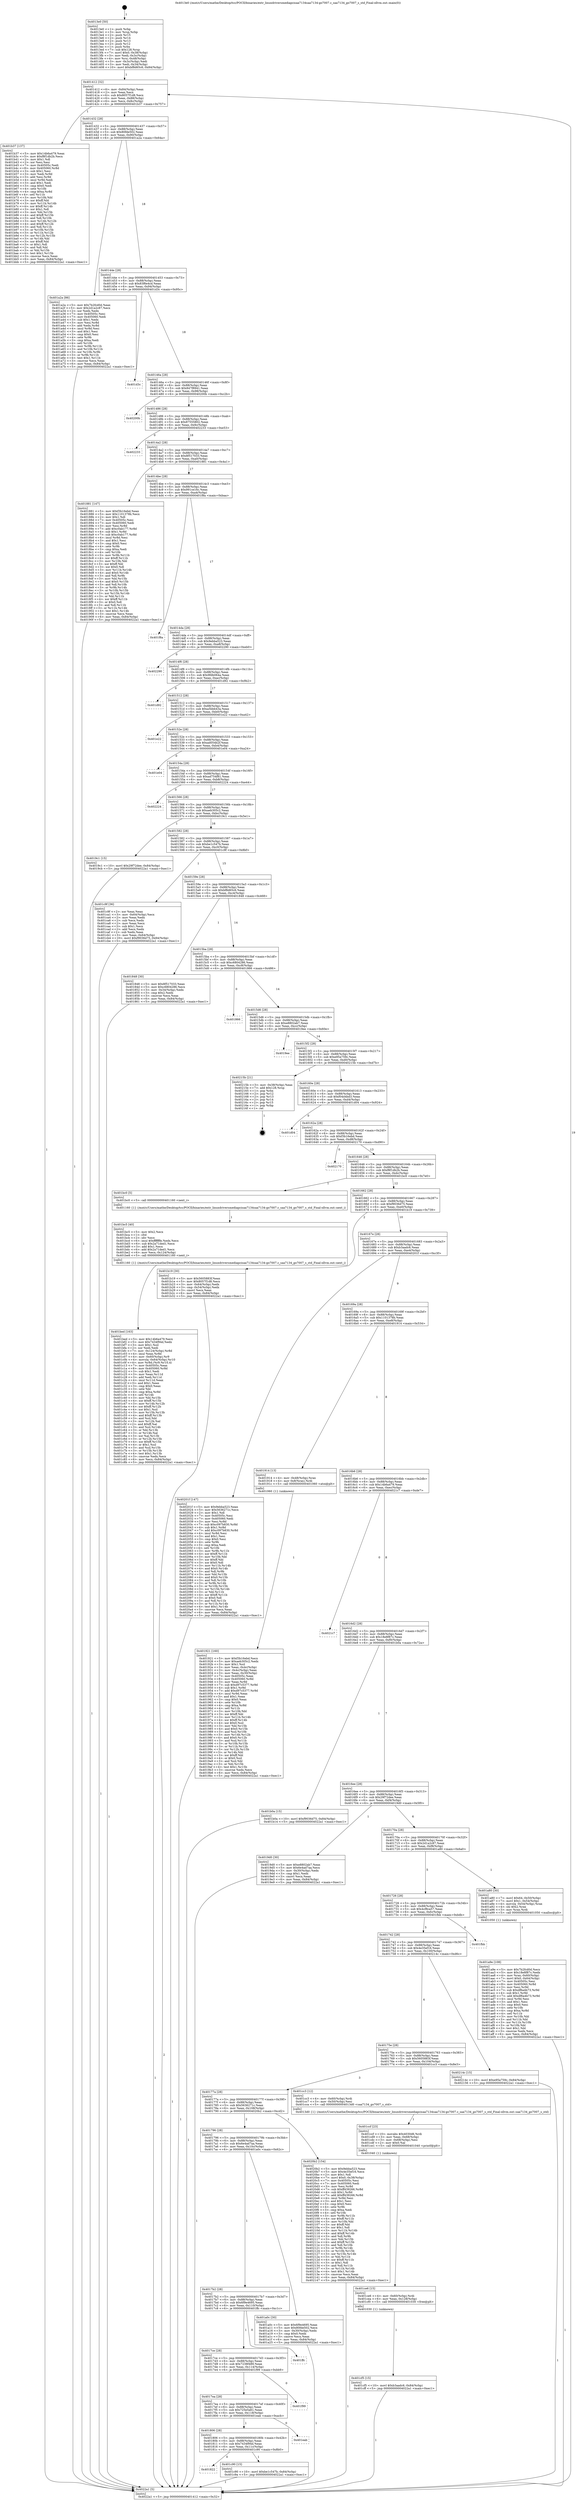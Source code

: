 digraph "0x4013e0" {
  label = "0x4013e0 (/mnt/c/Users/mathe/Desktop/tcc/POCII/binaries/extr_linuxdriversmediapcisaa7134saa7134-go7007.c_saa7134_go7007_s_std_Final-ollvm.out::main(0))"
  labelloc = "t"
  node[shape=record]

  Entry [label="",width=0.3,height=0.3,shape=circle,fillcolor=black,style=filled]
  "0x401412" [label="{
     0x401412 [32]\l
     | [instrs]\l
     &nbsp;&nbsp;0x401412 \<+6\>: mov -0x84(%rbp),%eax\l
     &nbsp;&nbsp;0x401418 \<+2\>: mov %eax,%ecx\l
     &nbsp;&nbsp;0x40141a \<+6\>: sub $0x8057f1d8,%ecx\l
     &nbsp;&nbsp;0x401420 \<+6\>: mov %eax,-0x88(%rbp)\l
     &nbsp;&nbsp;0x401426 \<+6\>: mov %ecx,-0x8c(%rbp)\l
     &nbsp;&nbsp;0x40142c \<+6\>: je 0000000000401b37 \<main+0x757\>\l
  }"]
  "0x401b37" [label="{
     0x401b37 [137]\l
     | [instrs]\l
     &nbsp;&nbsp;0x401b37 \<+5\>: mov $0x14b6a479,%eax\l
     &nbsp;&nbsp;0x401b3c \<+5\>: mov $0xf8f1db2b,%ecx\l
     &nbsp;&nbsp;0x401b41 \<+2\>: mov $0x1,%dl\l
     &nbsp;&nbsp;0x401b43 \<+2\>: xor %esi,%esi\l
     &nbsp;&nbsp;0x401b45 \<+7\>: mov 0x40505c,%edi\l
     &nbsp;&nbsp;0x401b4c \<+8\>: mov 0x405060,%r8d\l
     &nbsp;&nbsp;0x401b54 \<+3\>: sub $0x1,%esi\l
     &nbsp;&nbsp;0x401b57 \<+3\>: mov %edi,%r9d\l
     &nbsp;&nbsp;0x401b5a \<+3\>: add %esi,%r9d\l
     &nbsp;&nbsp;0x401b5d \<+4\>: imul %r9d,%edi\l
     &nbsp;&nbsp;0x401b61 \<+3\>: and $0x1,%edi\l
     &nbsp;&nbsp;0x401b64 \<+3\>: cmp $0x0,%edi\l
     &nbsp;&nbsp;0x401b67 \<+4\>: sete %r10b\l
     &nbsp;&nbsp;0x401b6b \<+4\>: cmp $0xa,%r8d\l
     &nbsp;&nbsp;0x401b6f \<+4\>: setl %r11b\l
     &nbsp;&nbsp;0x401b73 \<+3\>: mov %r10b,%bl\l
     &nbsp;&nbsp;0x401b76 \<+3\>: xor $0xff,%bl\l
     &nbsp;&nbsp;0x401b79 \<+3\>: mov %r11b,%r14b\l
     &nbsp;&nbsp;0x401b7c \<+4\>: xor $0xff,%r14b\l
     &nbsp;&nbsp;0x401b80 \<+3\>: xor $0x1,%dl\l
     &nbsp;&nbsp;0x401b83 \<+3\>: mov %bl,%r15b\l
     &nbsp;&nbsp;0x401b86 \<+4\>: and $0xff,%r15b\l
     &nbsp;&nbsp;0x401b8a \<+3\>: and %dl,%r10b\l
     &nbsp;&nbsp;0x401b8d \<+3\>: mov %r14b,%r12b\l
     &nbsp;&nbsp;0x401b90 \<+4\>: and $0xff,%r12b\l
     &nbsp;&nbsp;0x401b94 \<+3\>: and %dl,%r11b\l
     &nbsp;&nbsp;0x401b97 \<+3\>: or %r10b,%r15b\l
     &nbsp;&nbsp;0x401b9a \<+3\>: or %r11b,%r12b\l
     &nbsp;&nbsp;0x401b9d \<+3\>: xor %r12b,%r15b\l
     &nbsp;&nbsp;0x401ba0 \<+3\>: or %r14b,%bl\l
     &nbsp;&nbsp;0x401ba3 \<+3\>: xor $0xff,%bl\l
     &nbsp;&nbsp;0x401ba6 \<+3\>: or $0x1,%dl\l
     &nbsp;&nbsp;0x401ba9 \<+2\>: and %dl,%bl\l
     &nbsp;&nbsp;0x401bab \<+3\>: or %bl,%r15b\l
     &nbsp;&nbsp;0x401bae \<+4\>: test $0x1,%r15b\l
     &nbsp;&nbsp;0x401bb2 \<+3\>: cmovne %ecx,%eax\l
     &nbsp;&nbsp;0x401bb5 \<+6\>: mov %eax,-0x84(%rbp)\l
     &nbsp;&nbsp;0x401bbb \<+5\>: jmp 00000000004022a1 \<main+0xec1\>\l
  }"]
  "0x401432" [label="{
     0x401432 [28]\l
     | [instrs]\l
     &nbsp;&nbsp;0x401432 \<+5\>: jmp 0000000000401437 \<main+0x57\>\l
     &nbsp;&nbsp;0x401437 \<+6\>: mov -0x88(%rbp),%eax\l
     &nbsp;&nbsp;0x40143d \<+5\>: sub $0x80fde502,%eax\l
     &nbsp;&nbsp;0x401442 \<+6\>: mov %eax,-0x90(%rbp)\l
     &nbsp;&nbsp;0x401448 \<+6\>: je 0000000000401a2a \<main+0x64a\>\l
  }"]
  Exit [label="",width=0.3,height=0.3,shape=circle,fillcolor=black,style=filled,peripheries=2]
  "0x401a2a" [label="{
     0x401a2a [86]\l
     | [instrs]\l
     &nbsp;&nbsp;0x401a2a \<+5\>: mov $0x7b2fcd0d,%eax\l
     &nbsp;&nbsp;0x401a2f \<+5\>: mov $0x2d1a2c87,%ecx\l
     &nbsp;&nbsp;0x401a34 \<+2\>: xor %edx,%edx\l
     &nbsp;&nbsp;0x401a36 \<+7\>: mov 0x40505c,%esi\l
     &nbsp;&nbsp;0x401a3d \<+7\>: mov 0x405060,%edi\l
     &nbsp;&nbsp;0x401a44 \<+3\>: sub $0x1,%edx\l
     &nbsp;&nbsp;0x401a47 \<+3\>: mov %esi,%r8d\l
     &nbsp;&nbsp;0x401a4a \<+3\>: add %edx,%r8d\l
     &nbsp;&nbsp;0x401a4d \<+4\>: imul %r8d,%esi\l
     &nbsp;&nbsp;0x401a51 \<+3\>: and $0x1,%esi\l
     &nbsp;&nbsp;0x401a54 \<+3\>: cmp $0x0,%esi\l
     &nbsp;&nbsp;0x401a57 \<+4\>: sete %r9b\l
     &nbsp;&nbsp;0x401a5b \<+3\>: cmp $0xa,%edi\l
     &nbsp;&nbsp;0x401a5e \<+4\>: setl %r10b\l
     &nbsp;&nbsp;0x401a62 \<+3\>: mov %r9b,%r11b\l
     &nbsp;&nbsp;0x401a65 \<+3\>: and %r10b,%r11b\l
     &nbsp;&nbsp;0x401a68 \<+3\>: xor %r10b,%r9b\l
     &nbsp;&nbsp;0x401a6b \<+3\>: or %r9b,%r11b\l
     &nbsp;&nbsp;0x401a6e \<+4\>: test $0x1,%r11b\l
     &nbsp;&nbsp;0x401a72 \<+3\>: cmovne %ecx,%eax\l
     &nbsp;&nbsp;0x401a75 \<+6\>: mov %eax,-0x84(%rbp)\l
     &nbsp;&nbsp;0x401a7b \<+5\>: jmp 00000000004022a1 \<main+0xec1\>\l
  }"]
  "0x40144e" [label="{
     0x40144e [28]\l
     | [instrs]\l
     &nbsp;&nbsp;0x40144e \<+5\>: jmp 0000000000401453 \<main+0x73\>\l
     &nbsp;&nbsp;0x401453 \<+6\>: mov -0x88(%rbp),%eax\l
     &nbsp;&nbsp;0x401459 \<+5\>: sub $0x83f6e4cd,%eax\l
     &nbsp;&nbsp;0x40145e \<+6\>: mov %eax,-0x94(%rbp)\l
     &nbsp;&nbsp;0x401464 \<+6\>: je 0000000000401d3c \<main+0x95c\>\l
  }"]
  "0x401cf5" [label="{
     0x401cf5 [15]\l
     | [instrs]\l
     &nbsp;&nbsp;0x401cf5 \<+10\>: movl $0xb3aadc6,-0x84(%rbp)\l
     &nbsp;&nbsp;0x401cff \<+5\>: jmp 00000000004022a1 \<main+0xec1\>\l
  }"]
  "0x401d3c" [label="{
     0x401d3c\l
  }", style=dashed]
  "0x40146a" [label="{
     0x40146a [28]\l
     | [instrs]\l
     &nbsp;&nbsp;0x40146a \<+5\>: jmp 000000000040146f \<main+0x8f\>\l
     &nbsp;&nbsp;0x40146f \<+6\>: mov -0x88(%rbp),%eax\l
     &nbsp;&nbsp;0x401475 \<+5\>: sub $0x847f8941,%eax\l
     &nbsp;&nbsp;0x40147a \<+6\>: mov %eax,-0x98(%rbp)\l
     &nbsp;&nbsp;0x401480 \<+6\>: je 000000000040200b \<main+0xc2b\>\l
  }"]
  "0x401ce6" [label="{
     0x401ce6 [15]\l
     | [instrs]\l
     &nbsp;&nbsp;0x401ce6 \<+4\>: mov -0x60(%rbp),%rdi\l
     &nbsp;&nbsp;0x401cea \<+6\>: mov %eax,-0x128(%rbp)\l
     &nbsp;&nbsp;0x401cf0 \<+5\>: call 0000000000401030 \<free@plt\>\l
     | [calls]\l
     &nbsp;&nbsp;0x401030 \{1\} (unknown)\l
  }"]
  "0x40200b" [label="{
     0x40200b\l
  }", style=dashed]
  "0x401486" [label="{
     0x401486 [28]\l
     | [instrs]\l
     &nbsp;&nbsp;0x401486 \<+5\>: jmp 000000000040148b \<main+0xab\>\l
     &nbsp;&nbsp;0x40148b \<+6\>: mov -0x88(%rbp),%eax\l
     &nbsp;&nbsp;0x401491 \<+5\>: sub $0x87555802,%eax\l
     &nbsp;&nbsp;0x401496 \<+6\>: mov %eax,-0x9c(%rbp)\l
     &nbsp;&nbsp;0x40149c \<+6\>: je 0000000000402233 \<main+0xe53\>\l
  }"]
  "0x401ccf" [label="{
     0x401ccf [23]\l
     | [instrs]\l
     &nbsp;&nbsp;0x401ccf \<+10\>: movabs $0x4030d6,%rdi\l
     &nbsp;&nbsp;0x401cd9 \<+3\>: mov %eax,-0x68(%rbp)\l
     &nbsp;&nbsp;0x401cdc \<+3\>: mov -0x68(%rbp),%esi\l
     &nbsp;&nbsp;0x401cdf \<+2\>: mov $0x0,%al\l
     &nbsp;&nbsp;0x401ce1 \<+5\>: call 0000000000401040 \<printf@plt\>\l
     | [calls]\l
     &nbsp;&nbsp;0x401040 \{1\} (unknown)\l
  }"]
  "0x402233" [label="{
     0x402233\l
  }", style=dashed]
  "0x4014a2" [label="{
     0x4014a2 [28]\l
     | [instrs]\l
     &nbsp;&nbsp;0x4014a2 \<+5\>: jmp 00000000004014a7 \<main+0xc7\>\l
     &nbsp;&nbsp;0x4014a7 \<+6\>: mov -0x88(%rbp),%eax\l
     &nbsp;&nbsp;0x4014ad \<+5\>: sub $0x8f517033,%eax\l
     &nbsp;&nbsp;0x4014b2 \<+6\>: mov %eax,-0xa0(%rbp)\l
     &nbsp;&nbsp;0x4014b8 \<+6\>: je 0000000000401881 \<main+0x4a1\>\l
  }"]
  "0x401822" [label="{
     0x401822\l
  }", style=dashed]
  "0x401881" [label="{
     0x401881 [147]\l
     | [instrs]\l
     &nbsp;&nbsp;0x401881 \<+5\>: mov $0xf3b16ebd,%eax\l
     &nbsp;&nbsp;0x401886 \<+5\>: mov $0x1101378b,%ecx\l
     &nbsp;&nbsp;0x40188b \<+2\>: mov $0x1,%dl\l
     &nbsp;&nbsp;0x40188d \<+7\>: mov 0x40505c,%esi\l
     &nbsp;&nbsp;0x401894 \<+7\>: mov 0x405060,%edi\l
     &nbsp;&nbsp;0x40189b \<+3\>: mov %esi,%r8d\l
     &nbsp;&nbsp;0x40189e \<+7\>: add $0xc0ab177,%r8d\l
     &nbsp;&nbsp;0x4018a5 \<+4\>: sub $0x1,%r8d\l
     &nbsp;&nbsp;0x4018a9 \<+7\>: sub $0xc0ab177,%r8d\l
     &nbsp;&nbsp;0x4018b0 \<+4\>: imul %r8d,%esi\l
     &nbsp;&nbsp;0x4018b4 \<+3\>: and $0x1,%esi\l
     &nbsp;&nbsp;0x4018b7 \<+3\>: cmp $0x0,%esi\l
     &nbsp;&nbsp;0x4018ba \<+4\>: sete %r9b\l
     &nbsp;&nbsp;0x4018be \<+3\>: cmp $0xa,%edi\l
     &nbsp;&nbsp;0x4018c1 \<+4\>: setl %r10b\l
     &nbsp;&nbsp;0x4018c5 \<+3\>: mov %r9b,%r11b\l
     &nbsp;&nbsp;0x4018c8 \<+4\>: xor $0xff,%r11b\l
     &nbsp;&nbsp;0x4018cc \<+3\>: mov %r10b,%bl\l
     &nbsp;&nbsp;0x4018cf \<+3\>: xor $0xff,%bl\l
     &nbsp;&nbsp;0x4018d2 \<+3\>: xor $0x0,%dl\l
     &nbsp;&nbsp;0x4018d5 \<+3\>: mov %r11b,%r14b\l
     &nbsp;&nbsp;0x4018d8 \<+4\>: and $0x0,%r14b\l
     &nbsp;&nbsp;0x4018dc \<+3\>: and %dl,%r9b\l
     &nbsp;&nbsp;0x4018df \<+3\>: mov %bl,%r15b\l
     &nbsp;&nbsp;0x4018e2 \<+4\>: and $0x0,%r15b\l
     &nbsp;&nbsp;0x4018e6 \<+3\>: and %dl,%r10b\l
     &nbsp;&nbsp;0x4018e9 \<+3\>: or %r9b,%r14b\l
     &nbsp;&nbsp;0x4018ec \<+3\>: or %r10b,%r15b\l
     &nbsp;&nbsp;0x4018ef \<+3\>: xor %r15b,%r14b\l
     &nbsp;&nbsp;0x4018f2 \<+3\>: or %bl,%r11b\l
     &nbsp;&nbsp;0x4018f5 \<+4\>: xor $0xff,%r11b\l
     &nbsp;&nbsp;0x4018f9 \<+3\>: or $0x0,%dl\l
     &nbsp;&nbsp;0x4018fc \<+3\>: and %dl,%r11b\l
     &nbsp;&nbsp;0x4018ff \<+3\>: or %r11b,%r14b\l
     &nbsp;&nbsp;0x401902 \<+4\>: test $0x1,%r14b\l
     &nbsp;&nbsp;0x401906 \<+3\>: cmovne %ecx,%eax\l
     &nbsp;&nbsp;0x401909 \<+6\>: mov %eax,-0x84(%rbp)\l
     &nbsp;&nbsp;0x40190f \<+5\>: jmp 00000000004022a1 \<main+0xec1\>\l
  }"]
  "0x4014be" [label="{
     0x4014be [28]\l
     | [instrs]\l
     &nbsp;&nbsp;0x4014be \<+5\>: jmp 00000000004014c3 \<main+0xe3\>\l
     &nbsp;&nbsp;0x4014c3 \<+6\>: mov -0x88(%rbp),%eax\l
     &nbsp;&nbsp;0x4014c9 \<+5\>: sub $0x991ce16c,%eax\l
     &nbsp;&nbsp;0x4014ce \<+6\>: mov %eax,-0xa4(%rbp)\l
     &nbsp;&nbsp;0x4014d4 \<+6\>: je 0000000000401f8a \<main+0xbaa\>\l
  }"]
  "0x401c90" [label="{
     0x401c90 [15]\l
     | [instrs]\l
     &nbsp;&nbsp;0x401c90 \<+10\>: movl $0xbe1c547b,-0x84(%rbp)\l
     &nbsp;&nbsp;0x401c9a \<+5\>: jmp 00000000004022a1 \<main+0xec1\>\l
  }"]
  "0x401f8a" [label="{
     0x401f8a\l
  }", style=dashed]
  "0x4014da" [label="{
     0x4014da [28]\l
     | [instrs]\l
     &nbsp;&nbsp;0x4014da \<+5\>: jmp 00000000004014df \<main+0xff\>\l
     &nbsp;&nbsp;0x4014df \<+6\>: mov -0x88(%rbp),%eax\l
     &nbsp;&nbsp;0x4014e5 \<+5\>: sub $0x9ebba523,%eax\l
     &nbsp;&nbsp;0x4014ea \<+6\>: mov %eax,-0xa8(%rbp)\l
     &nbsp;&nbsp;0x4014f0 \<+6\>: je 0000000000402290 \<main+0xeb0\>\l
  }"]
  "0x401806" [label="{
     0x401806 [28]\l
     | [instrs]\l
     &nbsp;&nbsp;0x401806 \<+5\>: jmp 000000000040180b \<main+0x42b\>\l
     &nbsp;&nbsp;0x40180b \<+6\>: mov -0x88(%rbp),%eax\l
     &nbsp;&nbsp;0x401811 \<+5\>: sub $0x7434f94d,%eax\l
     &nbsp;&nbsp;0x401816 \<+6\>: mov %eax,-0x11c(%rbp)\l
     &nbsp;&nbsp;0x40181c \<+6\>: je 0000000000401c90 \<main+0x8b0\>\l
  }"]
  "0x402290" [label="{
     0x402290\l
  }", style=dashed]
  "0x4014f6" [label="{
     0x4014f6 [28]\l
     | [instrs]\l
     &nbsp;&nbsp;0x4014f6 \<+5\>: jmp 00000000004014fb \<main+0x11b\>\l
     &nbsp;&nbsp;0x4014fb \<+6\>: mov -0x88(%rbp),%eax\l
     &nbsp;&nbsp;0x401501 \<+5\>: sub $0x9fdb064a,%eax\l
     &nbsp;&nbsp;0x401506 \<+6\>: mov %eax,-0xac(%rbp)\l
     &nbsp;&nbsp;0x40150c \<+6\>: je 0000000000401d92 \<main+0x9b2\>\l
  }"]
  "0x401eab" [label="{
     0x401eab\l
  }", style=dashed]
  "0x401d92" [label="{
     0x401d92\l
  }", style=dashed]
  "0x401512" [label="{
     0x401512 [28]\l
     | [instrs]\l
     &nbsp;&nbsp;0x401512 \<+5\>: jmp 0000000000401517 \<main+0x137\>\l
     &nbsp;&nbsp;0x401517 \<+6\>: mov -0x88(%rbp),%eax\l
     &nbsp;&nbsp;0x40151d \<+5\>: sub $0xa5bbb43a,%eax\l
     &nbsp;&nbsp;0x401522 \<+6\>: mov %eax,-0xb0(%rbp)\l
     &nbsp;&nbsp;0x401528 \<+6\>: je 0000000000401e22 \<main+0xa42\>\l
  }"]
  "0x4017ea" [label="{
     0x4017ea [28]\l
     | [instrs]\l
     &nbsp;&nbsp;0x4017ea \<+5\>: jmp 00000000004017ef \<main+0x40f\>\l
     &nbsp;&nbsp;0x4017ef \<+6\>: mov -0x88(%rbp),%eax\l
     &nbsp;&nbsp;0x4017f5 \<+5\>: sub $0x725e5a61,%eax\l
     &nbsp;&nbsp;0x4017fa \<+6\>: mov %eax,-0x118(%rbp)\l
     &nbsp;&nbsp;0x401800 \<+6\>: je 0000000000401eab \<main+0xacb\>\l
  }"]
  "0x401e22" [label="{
     0x401e22\l
  }", style=dashed]
  "0x40152e" [label="{
     0x40152e [28]\l
     | [instrs]\l
     &nbsp;&nbsp;0x40152e \<+5\>: jmp 0000000000401533 \<main+0x153\>\l
     &nbsp;&nbsp;0x401533 \<+6\>: mov -0x88(%rbp),%eax\l
     &nbsp;&nbsp;0x401539 \<+5\>: sub $0xad054b2f,%eax\l
     &nbsp;&nbsp;0x40153e \<+6\>: mov %eax,-0xb4(%rbp)\l
     &nbsp;&nbsp;0x401544 \<+6\>: je 0000000000401e04 \<main+0xa24\>\l
  }"]
  "0x401f99" [label="{
     0x401f99\l
  }", style=dashed]
  "0x401e04" [label="{
     0x401e04\l
  }", style=dashed]
  "0x40154a" [label="{
     0x40154a [28]\l
     | [instrs]\l
     &nbsp;&nbsp;0x40154a \<+5\>: jmp 000000000040154f \<main+0x16f\>\l
     &nbsp;&nbsp;0x40154f \<+6\>: mov -0x88(%rbp),%eax\l
     &nbsp;&nbsp;0x401555 \<+5\>: sub $0xad754f81,%eax\l
     &nbsp;&nbsp;0x40155a \<+6\>: mov %eax,-0xb8(%rbp)\l
     &nbsp;&nbsp;0x401560 \<+6\>: je 0000000000402224 \<main+0xe44\>\l
  }"]
  "0x4017ce" [label="{
     0x4017ce [28]\l
     | [instrs]\l
     &nbsp;&nbsp;0x4017ce \<+5\>: jmp 00000000004017d3 \<main+0x3f3\>\l
     &nbsp;&nbsp;0x4017d3 \<+6\>: mov -0x88(%rbp),%eax\l
     &nbsp;&nbsp;0x4017d9 \<+5\>: sub $0x7238f489,%eax\l
     &nbsp;&nbsp;0x4017de \<+6\>: mov %eax,-0x114(%rbp)\l
     &nbsp;&nbsp;0x4017e4 \<+6\>: je 0000000000401f99 \<main+0xbb9\>\l
  }"]
  "0x402224" [label="{
     0x402224\l
  }", style=dashed]
  "0x401566" [label="{
     0x401566 [28]\l
     | [instrs]\l
     &nbsp;&nbsp;0x401566 \<+5\>: jmp 000000000040156b \<main+0x18b\>\l
     &nbsp;&nbsp;0x40156b \<+6\>: mov -0x88(%rbp),%eax\l
     &nbsp;&nbsp;0x401571 \<+5\>: sub $0xaeb305c2,%eax\l
     &nbsp;&nbsp;0x401576 \<+6\>: mov %eax,-0xbc(%rbp)\l
     &nbsp;&nbsp;0x40157c \<+6\>: je 00000000004019c1 \<main+0x5e1\>\l
  }"]
  "0x401ffc" [label="{
     0x401ffc\l
  }", style=dashed]
  "0x4019c1" [label="{
     0x4019c1 [15]\l
     | [instrs]\l
     &nbsp;&nbsp;0x4019c1 \<+10\>: movl $0x29f72dee,-0x84(%rbp)\l
     &nbsp;&nbsp;0x4019cb \<+5\>: jmp 00000000004022a1 \<main+0xec1\>\l
  }"]
  "0x401582" [label="{
     0x401582 [28]\l
     | [instrs]\l
     &nbsp;&nbsp;0x401582 \<+5\>: jmp 0000000000401587 \<main+0x1a7\>\l
     &nbsp;&nbsp;0x401587 \<+6\>: mov -0x88(%rbp),%eax\l
     &nbsp;&nbsp;0x40158d \<+5\>: sub $0xbe1c547b,%eax\l
     &nbsp;&nbsp;0x401592 \<+6\>: mov %eax,-0xc0(%rbp)\l
     &nbsp;&nbsp;0x401598 \<+6\>: je 0000000000401c9f \<main+0x8bf\>\l
  }"]
  "0x401bed" [label="{
     0x401bed [163]\l
     | [instrs]\l
     &nbsp;&nbsp;0x401bed \<+5\>: mov $0x14b6a479,%ecx\l
     &nbsp;&nbsp;0x401bf2 \<+5\>: mov $0x7434f94d,%edx\l
     &nbsp;&nbsp;0x401bf7 \<+3\>: mov $0x1,%sil\l
     &nbsp;&nbsp;0x401bfa \<+2\>: xor %edi,%edi\l
     &nbsp;&nbsp;0x401bfc \<+7\>: mov -0x124(%rbp),%r8d\l
     &nbsp;&nbsp;0x401c03 \<+4\>: imul %eax,%r8d\l
     &nbsp;&nbsp;0x401c07 \<+4\>: mov -0x60(%rbp),%r9\l
     &nbsp;&nbsp;0x401c0b \<+4\>: movslq -0x64(%rbp),%r10\l
     &nbsp;&nbsp;0x401c0f \<+4\>: mov %r8d,(%r9,%r10,4)\l
     &nbsp;&nbsp;0x401c13 \<+7\>: mov 0x40505c,%eax\l
     &nbsp;&nbsp;0x401c1a \<+8\>: mov 0x405060,%r8d\l
     &nbsp;&nbsp;0x401c22 \<+3\>: sub $0x1,%edi\l
     &nbsp;&nbsp;0x401c25 \<+3\>: mov %eax,%r11d\l
     &nbsp;&nbsp;0x401c28 \<+3\>: add %edi,%r11d\l
     &nbsp;&nbsp;0x401c2b \<+4\>: imul %r11d,%eax\l
     &nbsp;&nbsp;0x401c2f \<+3\>: and $0x1,%eax\l
     &nbsp;&nbsp;0x401c32 \<+3\>: cmp $0x0,%eax\l
     &nbsp;&nbsp;0x401c35 \<+3\>: sete %bl\l
     &nbsp;&nbsp;0x401c38 \<+4\>: cmp $0xa,%r8d\l
     &nbsp;&nbsp;0x401c3c \<+4\>: setl %r14b\l
     &nbsp;&nbsp;0x401c40 \<+3\>: mov %bl,%r15b\l
     &nbsp;&nbsp;0x401c43 \<+4\>: xor $0xff,%r15b\l
     &nbsp;&nbsp;0x401c47 \<+3\>: mov %r14b,%r12b\l
     &nbsp;&nbsp;0x401c4a \<+4\>: xor $0xff,%r12b\l
     &nbsp;&nbsp;0x401c4e \<+4\>: xor $0x1,%sil\l
     &nbsp;&nbsp;0x401c52 \<+3\>: mov %r15b,%r13b\l
     &nbsp;&nbsp;0x401c55 \<+4\>: and $0xff,%r13b\l
     &nbsp;&nbsp;0x401c59 \<+3\>: and %sil,%bl\l
     &nbsp;&nbsp;0x401c5c \<+3\>: mov %r12b,%al\l
     &nbsp;&nbsp;0x401c5f \<+2\>: and $0xff,%al\l
     &nbsp;&nbsp;0x401c61 \<+3\>: and %sil,%r14b\l
     &nbsp;&nbsp;0x401c64 \<+3\>: or %bl,%r13b\l
     &nbsp;&nbsp;0x401c67 \<+3\>: or %r14b,%al\l
     &nbsp;&nbsp;0x401c6a \<+3\>: xor %al,%r13b\l
     &nbsp;&nbsp;0x401c6d \<+3\>: or %r12b,%r15b\l
     &nbsp;&nbsp;0x401c70 \<+4\>: xor $0xff,%r15b\l
     &nbsp;&nbsp;0x401c74 \<+4\>: or $0x1,%sil\l
     &nbsp;&nbsp;0x401c78 \<+3\>: and %sil,%r15b\l
     &nbsp;&nbsp;0x401c7b \<+3\>: or %r15b,%r13b\l
     &nbsp;&nbsp;0x401c7e \<+4\>: test $0x1,%r13b\l
     &nbsp;&nbsp;0x401c82 \<+3\>: cmovne %edx,%ecx\l
     &nbsp;&nbsp;0x401c85 \<+6\>: mov %ecx,-0x84(%rbp)\l
     &nbsp;&nbsp;0x401c8b \<+5\>: jmp 00000000004022a1 \<main+0xec1\>\l
  }"]
  "0x401c9f" [label="{
     0x401c9f [36]\l
     | [instrs]\l
     &nbsp;&nbsp;0x401c9f \<+2\>: xor %eax,%eax\l
     &nbsp;&nbsp;0x401ca1 \<+3\>: mov -0x64(%rbp),%ecx\l
     &nbsp;&nbsp;0x401ca4 \<+2\>: mov %eax,%edx\l
     &nbsp;&nbsp;0x401ca6 \<+2\>: sub %ecx,%edx\l
     &nbsp;&nbsp;0x401ca8 \<+2\>: mov %eax,%ecx\l
     &nbsp;&nbsp;0x401caa \<+3\>: sub $0x1,%ecx\l
     &nbsp;&nbsp;0x401cad \<+2\>: add %ecx,%edx\l
     &nbsp;&nbsp;0x401caf \<+2\>: sub %edx,%eax\l
     &nbsp;&nbsp;0x401cb1 \<+3\>: mov %eax,-0x64(%rbp)\l
     &nbsp;&nbsp;0x401cb4 \<+10\>: movl $0xf9036d75,-0x84(%rbp)\l
     &nbsp;&nbsp;0x401cbe \<+5\>: jmp 00000000004022a1 \<main+0xec1\>\l
  }"]
  "0x40159e" [label="{
     0x40159e [28]\l
     | [instrs]\l
     &nbsp;&nbsp;0x40159e \<+5\>: jmp 00000000004015a3 \<main+0x1c3\>\l
     &nbsp;&nbsp;0x4015a3 \<+6\>: mov -0x88(%rbp),%eax\l
     &nbsp;&nbsp;0x4015a9 \<+5\>: sub $0xbf8d65c6,%eax\l
     &nbsp;&nbsp;0x4015ae \<+6\>: mov %eax,-0xc4(%rbp)\l
     &nbsp;&nbsp;0x4015b4 \<+6\>: je 0000000000401848 \<main+0x468\>\l
  }"]
  "0x401bc5" [label="{
     0x401bc5 [40]\l
     | [instrs]\l
     &nbsp;&nbsp;0x401bc5 \<+5\>: mov $0x2,%ecx\l
     &nbsp;&nbsp;0x401bca \<+1\>: cltd\l
     &nbsp;&nbsp;0x401bcb \<+2\>: idiv %ecx\l
     &nbsp;&nbsp;0x401bcd \<+6\>: imul $0xfffffffe,%edx,%ecx\l
     &nbsp;&nbsp;0x401bd3 \<+6\>: sub $0x2a71ded1,%ecx\l
     &nbsp;&nbsp;0x401bd9 \<+3\>: add $0x1,%ecx\l
     &nbsp;&nbsp;0x401bdc \<+6\>: add $0x2a71ded1,%ecx\l
     &nbsp;&nbsp;0x401be2 \<+6\>: mov %ecx,-0x124(%rbp)\l
     &nbsp;&nbsp;0x401be8 \<+5\>: call 0000000000401160 \<next_i\>\l
     | [calls]\l
     &nbsp;&nbsp;0x401160 \{1\} (/mnt/c/Users/mathe/Desktop/tcc/POCII/binaries/extr_linuxdriversmediapcisaa7134saa7134-go7007.c_saa7134_go7007_s_std_Final-ollvm.out::next_i)\l
  }"]
  "0x401848" [label="{
     0x401848 [30]\l
     | [instrs]\l
     &nbsp;&nbsp;0x401848 \<+5\>: mov $0x8f517033,%eax\l
     &nbsp;&nbsp;0x40184d \<+5\>: mov $0xc6804286,%ecx\l
     &nbsp;&nbsp;0x401852 \<+3\>: mov -0x34(%rbp),%edx\l
     &nbsp;&nbsp;0x401855 \<+3\>: cmp $0x2,%edx\l
     &nbsp;&nbsp;0x401858 \<+3\>: cmovne %ecx,%eax\l
     &nbsp;&nbsp;0x40185b \<+6\>: mov %eax,-0x84(%rbp)\l
     &nbsp;&nbsp;0x401861 \<+5\>: jmp 00000000004022a1 \<main+0xec1\>\l
  }"]
  "0x4015ba" [label="{
     0x4015ba [28]\l
     | [instrs]\l
     &nbsp;&nbsp;0x4015ba \<+5\>: jmp 00000000004015bf \<main+0x1df\>\l
     &nbsp;&nbsp;0x4015bf \<+6\>: mov -0x88(%rbp),%eax\l
     &nbsp;&nbsp;0x4015c5 \<+5\>: sub $0xc6804286,%eax\l
     &nbsp;&nbsp;0x4015ca \<+6\>: mov %eax,-0xc8(%rbp)\l
     &nbsp;&nbsp;0x4015d0 \<+6\>: je 0000000000401866 \<main+0x486\>\l
  }"]
  "0x4022a1" [label="{
     0x4022a1 [5]\l
     | [instrs]\l
     &nbsp;&nbsp;0x4022a1 \<+5\>: jmp 0000000000401412 \<main+0x32\>\l
  }"]
  "0x4013e0" [label="{
     0x4013e0 [50]\l
     | [instrs]\l
     &nbsp;&nbsp;0x4013e0 \<+1\>: push %rbp\l
     &nbsp;&nbsp;0x4013e1 \<+3\>: mov %rsp,%rbp\l
     &nbsp;&nbsp;0x4013e4 \<+2\>: push %r15\l
     &nbsp;&nbsp;0x4013e6 \<+2\>: push %r14\l
     &nbsp;&nbsp;0x4013e8 \<+2\>: push %r13\l
     &nbsp;&nbsp;0x4013ea \<+2\>: push %r12\l
     &nbsp;&nbsp;0x4013ec \<+1\>: push %rbx\l
     &nbsp;&nbsp;0x4013ed \<+7\>: sub $0x128,%rsp\l
     &nbsp;&nbsp;0x4013f4 \<+7\>: movl $0x0,-0x38(%rbp)\l
     &nbsp;&nbsp;0x4013fb \<+3\>: mov %edi,-0x3c(%rbp)\l
     &nbsp;&nbsp;0x4013fe \<+4\>: mov %rsi,-0x48(%rbp)\l
     &nbsp;&nbsp;0x401402 \<+3\>: mov -0x3c(%rbp),%edi\l
     &nbsp;&nbsp;0x401405 \<+3\>: mov %edi,-0x34(%rbp)\l
     &nbsp;&nbsp;0x401408 \<+10\>: movl $0xbf8d65c6,-0x84(%rbp)\l
  }"]
  "0x401a9e" [label="{
     0x401a9e [108]\l
     | [instrs]\l
     &nbsp;&nbsp;0x401a9e \<+5\>: mov $0x7b2fcd0d,%ecx\l
     &nbsp;&nbsp;0x401aa3 \<+5\>: mov $0x18e8f87c,%edx\l
     &nbsp;&nbsp;0x401aa8 \<+4\>: mov %rax,-0x60(%rbp)\l
     &nbsp;&nbsp;0x401aac \<+7\>: movl $0x0,-0x64(%rbp)\l
     &nbsp;&nbsp;0x401ab3 \<+7\>: mov 0x40505c,%esi\l
     &nbsp;&nbsp;0x401aba \<+8\>: mov 0x405060,%r8d\l
     &nbsp;&nbsp;0x401ac2 \<+3\>: mov %esi,%r9d\l
     &nbsp;&nbsp;0x401ac5 \<+7\>: sub $0xdf6a4b73,%r9d\l
     &nbsp;&nbsp;0x401acc \<+4\>: sub $0x1,%r9d\l
     &nbsp;&nbsp;0x401ad0 \<+7\>: add $0xdf6a4b73,%r9d\l
     &nbsp;&nbsp;0x401ad7 \<+4\>: imul %r9d,%esi\l
     &nbsp;&nbsp;0x401adb \<+3\>: and $0x1,%esi\l
     &nbsp;&nbsp;0x401ade \<+3\>: cmp $0x0,%esi\l
     &nbsp;&nbsp;0x401ae1 \<+4\>: sete %r10b\l
     &nbsp;&nbsp;0x401ae5 \<+4\>: cmp $0xa,%r8d\l
     &nbsp;&nbsp;0x401ae9 \<+4\>: setl %r11b\l
     &nbsp;&nbsp;0x401aed \<+3\>: mov %r10b,%bl\l
     &nbsp;&nbsp;0x401af0 \<+3\>: and %r11b,%bl\l
     &nbsp;&nbsp;0x401af3 \<+3\>: xor %r11b,%r10b\l
     &nbsp;&nbsp;0x401af6 \<+3\>: or %r10b,%bl\l
     &nbsp;&nbsp;0x401af9 \<+3\>: test $0x1,%bl\l
     &nbsp;&nbsp;0x401afc \<+3\>: cmovne %edx,%ecx\l
     &nbsp;&nbsp;0x401aff \<+6\>: mov %ecx,-0x84(%rbp)\l
     &nbsp;&nbsp;0x401b05 \<+5\>: jmp 00000000004022a1 \<main+0xec1\>\l
  }"]
  "0x401866" [label="{
     0x401866\l
  }", style=dashed]
  "0x4015d6" [label="{
     0x4015d6 [28]\l
     | [instrs]\l
     &nbsp;&nbsp;0x4015d6 \<+5\>: jmp 00000000004015db \<main+0x1fb\>\l
     &nbsp;&nbsp;0x4015db \<+6\>: mov -0x88(%rbp),%eax\l
     &nbsp;&nbsp;0x4015e1 \<+5\>: sub $0xe8802ab7,%eax\l
     &nbsp;&nbsp;0x4015e6 \<+6\>: mov %eax,-0xcc(%rbp)\l
     &nbsp;&nbsp;0x4015ec \<+6\>: je 00000000004019ee \<main+0x60e\>\l
  }"]
  "0x4017b2" [label="{
     0x4017b2 [28]\l
     | [instrs]\l
     &nbsp;&nbsp;0x4017b2 \<+5\>: jmp 00000000004017b7 \<main+0x3d7\>\l
     &nbsp;&nbsp;0x4017b7 \<+6\>: mov -0x88(%rbp),%eax\l
     &nbsp;&nbsp;0x4017bd \<+5\>: sub $0x6f9e4695,%eax\l
     &nbsp;&nbsp;0x4017c2 \<+6\>: mov %eax,-0x110(%rbp)\l
     &nbsp;&nbsp;0x4017c8 \<+6\>: je 0000000000401ffc \<main+0xc1c\>\l
  }"]
  "0x4019ee" [label="{
     0x4019ee\l
  }", style=dashed]
  "0x4015f2" [label="{
     0x4015f2 [28]\l
     | [instrs]\l
     &nbsp;&nbsp;0x4015f2 \<+5\>: jmp 00000000004015f7 \<main+0x217\>\l
     &nbsp;&nbsp;0x4015f7 \<+6\>: mov -0x88(%rbp),%eax\l
     &nbsp;&nbsp;0x4015fd \<+5\>: sub $0xe95a759c,%eax\l
     &nbsp;&nbsp;0x401602 \<+6\>: mov %eax,-0xd0(%rbp)\l
     &nbsp;&nbsp;0x401608 \<+6\>: je 000000000040215b \<main+0xd7b\>\l
  }"]
  "0x401a0c" [label="{
     0x401a0c [30]\l
     | [instrs]\l
     &nbsp;&nbsp;0x401a0c \<+5\>: mov $0x6f9e4695,%eax\l
     &nbsp;&nbsp;0x401a11 \<+5\>: mov $0x80fde502,%ecx\l
     &nbsp;&nbsp;0x401a16 \<+3\>: mov -0x30(%rbp),%edx\l
     &nbsp;&nbsp;0x401a19 \<+3\>: cmp $0x0,%edx\l
     &nbsp;&nbsp;0x401a1c \<+3\>: cmove %ecx,%eax\l
     &nbsp;&nbsp;0x401a1f \<+6\>: mov %eax,-0x84(%rbp)\l
     &nbsp;&nbsp;0x401a25 \<+5\>: jmp 00000000004022a1 \<main+0xec1\>\l
  }"]
  "0x40215b" [label="{
     0x40215b [21]\l
     | [instrs]\l
     &nbsp;&nbsp;0x40215b \<+3\>: mov -0x38(%rbp),%eax\l
     &nbsp;&nbsp;0x40215e \<+7\>: add $0x128,%rsp\l
     &nbsp;&nbsp;0x402165 \<+1\>: pop %rbx\l
     &nbsp;&nbsp;0x402166 \<+2\>: pop %r12\l
     &nbsp;&nbsp;0x402168 \<+2\>: pop %r13\l
     &nbsp;&nbsp;0x40216a \<+2\>: pop %r14\l
     &nbsp;&nbsp;0x40216c \<+2\>: pop %r15\l
     &nbsp;&nbsp;0x40216e \<+1\>: pop %rbp\l
     &nbsp;&nbsp;0x40216f \<+1\>: ret\l
  }"]
  "0x40160e" [label="{
     0x40160e [28]\l
     | [instrs]\l
     &nbsp;&nbsp;0x40160e \<+5\>: jmp 0000000000401613 \<main+0x233\>\l
     &nbsp;&nbsp;0x401613 \<+6\>: mov -0x88(%rbp),%eax\l
     &nbsp;&nbsp;0x401619 \<+5\>: sub $0xf04d4bd3,%eax\l
     &nbsp;&nbsp;0x40161e \<+6\>: mov %eax,-0xd4(%rbp)\l
     &nbsp;&nbsp;0x401624 \<+6\>: je 0000000000401d04 \<main+0x924\>\l
  }"]
  "0x401796" [label="{
     0x401796 [28]\l
     | [instrs]\l
     &nbsp;&nbsp;0x401796 \<+5\>: jmp 000000000040179b \<main+0x3bb\>\l
     &nbsp;&nbsp;0x40179b \<+6\>: mov -0x88(%rbp),%eax\l
     &nbsp;&nbsp;0x4017a1 \<+5\>: sub $0x6e4ad7aa,%eax\l
     &nbsp;&nbsp;0x4017a6 \<+6\>: mov %eax,-0x10c(%rbp)\l
     &nbsp;&nbsp;0x4017ac \<+6\>: je 0000000000401a0c \<main+0x62c\>\l
  }"]
  "0x401d04" [label="{
     0x401d04\l
  }", style=dashed]
  "0x40162a" [label="{
     0x40162a [28]\l
     | [instrs]\l
     &nbsp;&nbsp;0x40162a \<+5\>: jmp 000000000040162f \<main+0x24f\>\l
     &nbsp;&nbsp;0x40162f \<+6\>: mov -0x88(%rbp),%eax\l
     &nbsp;&nbsp;0x401635 \<+5\>: sub $0xf3b16ebd,%eax\l
     &nbsp;&nbsp;0x40163a \<+6\>: mov %eax,-0xd8(%rbp)\l
     &nbsp;&nbsp;0x401640 \<+6\>: je 0000000000402170 \<main+0xd90\>\l
  }"]
  "0x4020b2" [label="{
     0x4020b2 [154]\l
     | [instrs]\l
     &nbsp;&nbsp;0x4020b2 \<+5\>: mov $0x9ebba523,%eax\l
     &nbsp;&nbsp;0x4020b7 \<+5\>: mov $0x4e35ef16,%ecx\l
     &nbsp;&nbsp;0x4020bc \<+2\>: mov $0x1,%dl\l
     &nbsp;&nbsp;0x4020be \<+7\>: movl $0x0,-0x38(%rbp)\l
     &nbsp;&nbsp;0x4020c5 \<+7\>: mov 0x40505c,%esi\l
     &nbsp;&nbsp;0x4020cc \<+7\>: mov 0x405060,%edi\l
     &nbsp;&nbsp;0x4020d3 \<+3\>: mov %esi,%r8d\l
     &nbsp;&nbsp;0x4020d6 \<+7\>: sub $0xff439266,%r8d\l
     &nbsp;&nbsp;0x4020dd \<+4\>: sub $0x1,%r8d\l
     &nbsp;&nbsp;0x4020e1 \<+7\>: add $0xff439266,%r8d\l
     &nbsp;&nbsp;0x4020e8 \<+4\>: imul %r8d,%esi\l
     &nbsp;&nbsp;0x4020ec \<+3\>: and $0x1,%esi\l
     &nbsp;&nbsp;0x4020ef \<+3\>: cmp $0x0,%esi\l
     &nbsp;&nbsp;0x4020f2 \<+4\>: sete %r9b\l
     &nbsp;&nbsp;0x4020f6 \<+3\>: cmp $0xa,%edi\l
     &nbsp;&nbsp;0x4020f9 \<+4\>: setl %r10b\l
     &nbsp;&nbsp;0x4020fd \<+3\>: mov %r9b,%r11b\l
     &nbsp;&nbsp;0x402100 \<+4\>: xor $0xff,%r11b\l
     &nbsp;&nbsp;0x402104 \<+3\>: mov %r10b,%bl\l
     &nbsp;&nbsp;0x402107 \<+3\>: xor $0xff,%bl\l
     &nbsp;&nbsp;0x40210a \<+3\>: xor $0x1,%dl\l
     &nbsp;&nbsp;0x40210d \<+3\>: mov %r11b,%r14b\l
     &nbsp;&nbsp;0x402110 \<+4\>: and $0xff,%r14b\l
     &nbsp;&nbsp;0x402114 \<+3\>: and %dl,%r9b\l
     &nbsp;&nbsp;0x402117 \<+3\>: mov %bl,%r15b\l
     &nbsp;&nbsp;0x40211a \<+4\>: and $0xff,%r15b\l
     &nbsp;&nbsp;0x40211e \<+3\>: and %dl,%r10b\l
     &nbsp;&nbsp;0x402121 \<+3\>: or %r9b,%r14b\l
     &nbsp;&nbsp;0x402124 \<+3\>: or %r10b,%r15b\l
     &nbsp;&nbsp;0x402127 \<+3\>: xor %r15b,%r14b\l
     &nbsp;&nbsp;0x40212a \<+3\>: or %bl,%r11b\l
     &nbsp;&nbsp;0x40212d \<+4\>: xor $0xff,%r11b\l
     &nbsp;&nbsp;0x402131 \<+3\>: or $0x1,%dl\l
     &nbsp;&nbsp;0x402134 \<+3\>: and %dl,%r11b\l
     &nbsp;&nbsp;0x402137 \<+3\>: or %r11b,%r14b\l
     &nbsp;&nbsp;0x40213a \<+4\>: test $0x1,%r14b\l
     &nbsp;&nbsp;0x40213e \<+3\>: cmovne %ecx,%eax\l
     &nbsp;&nbsp;0x402141 \<+6\>: mov %eax,-0x84(%rbp)\l
     &nbsp;&nbsp;0x402147 \<+5\>: jmp 00000000004022a1 \<main+0xec1\>\l
  }"]
  "0x402170" [label="{
     0x402170\l
  }", style=dashed]
  "0x401646" [label="{
     0x401646 [28]\l
     | [instrs]\l
     &nbsp;&nbsp;0x401646 \<+5\>: jmp 000000000040164b \<main+0x26b\>\l
     &nbsp;&nbsp;0x40164b \<+6\>: mov -0x88(%rbp),%eax\l
     &nbsp;&nbsp;0x401651 \<+5\>: sub $0xf8f1db2b,%eax\l
     &nbsp;&nbsp;0x401656 \<+6\>: mov %eax,-0xdc(%rbp)\l
     &nbsp;&nbsp;0x40165c \<+6\>: je 0000000000401bc0 \<main+0x7e0\>\l
  }"]
  "0x40177a" [label="{
     0x40177a [28]\l
     | [instrs]\l
     &nbsp;&nbsp;0x40177a \<+5\>: jmp 000000000040177f \<main+0x39f\>\l
     &nbsp;&nbsp;0x40177f \<+6\>: mov -0x88(%rbp),%eax\l
     &nbsp;&nbsp;0x401785 \<+5\>: sub $0x5636271c,%eax\l
     &nbsp;&nbsp;0x40178a \<+6\>: mov %eax,-0x108(%rbp)\l
     &nbsp;&nbsp;0x401790 \<+6\>: je 00000000004020b2 \<main+0xcd2\>\l
  }"]
  "0x401bc0" [label="{
     0x401bc0 [5]\l
     | [instrs]\l
     &nbsp;&nbsp;0x401bc0 \<+5\>: call 0000000000401160 \<next_i\>\l
     | [calls]\l
     &nbsp;&nbsp;0x401160 \{1\} (/mnt/c/Users/mathe/Desktop/tcc/POCII/binaries/extr_linuxdriversmediapcisaa7134saa7134-go7007.c_saa7134_go7007_s_std_Final-ollvm.out::next_i)\l
  }"]
  "0x401662" [label="{
     0x401662 [28]\l
     | [instrs]\l
     &nbsp;&nbsp;0x401662 \<+5\>: jmp 0000000000401667 \<main+0x287\>\l
     &nbsp;&nbsp;0x401667 \<+6\>: mov -0x88(%rbp),%eax\l
     &nbsp;&nbsp;0x40166d \<+5\>: sub $0xf9036d75,%eax\l
     &nbsp;&nbsp;0x401672 \<+6\>: mov %eax,-0xe0(%rbp)\l
     &nbsp;&nbsp;0x401678 \<+6\>: je 0000000000401b19 \<main+0x739\>\l
  }"]
  "0x401cc3" [label="{
     0x401cc3 [12]\l
     | [instrs]\l
     &nbsp;&nbsp;0x401cc3 \<+4\>: mov -0x60(%rbp),%rdi\l
     &nbsp;&nbsp;0x401cc7 \<+3\>: mov -0x50(%rbp),%esi\l
     &nbsp;&nbsp;0x401cca \<+5\>: call 00000000004013d0 \<saa7134_go7007_s_std\>\l
     | [calls]\l
     &nbsp;&nbsp;0x4013d0 \{1\} (/mnt/c/Users/mathe/Desktop/tcc/POCII/binaries/extr_linuxdriversmediapcisaa7134saa7134-go7007.c_saa7134_go7007_s_std_Final-ollvm.out::saa7134_go7007_s_std)\l
  }"]
  "0x401b19" [label="{
     0x401b19 [30]\l
     | [instrs]\l
     &nbsp;&nbsp;0x401b19 \<+5\>: mov $0x5605883f,%eax\l
     &nbsp;&nbsp;0x401b1e \<+5\>: mov $0x8057f1d8,%ecx\l
     &nbsp;&nbsp;0x401b23 \<+3\>: mov -0x64(%rbp),%edx\l
     &nbsp;&nbsp;0x401b26 \<+3\>: cmp -0x54(%rbp),%edx\l
     &nbsp;&nbsp;0x401b29 \<+3\>: cmovl %ecx,%eax\l
     &nbsp;&nbsp;0x401b2c \<+6\>: mov %eax,-0x84(%rbp)\l
     &nbsp;&nbsp;0x401b32 \<+5\>: jmp 00000000004022a1 \<main+0xec1\>\l
  }"]
  "0x40167e" [label="{
     0x40167e [28]\l
     | [instrs]\l
     &nbsp;&nbsp;0x40167e \<+5\>: jmp 0000000000401683 \<main+0x2a3\>\l
     &nbsp;&nbsp;0x401683 \<+6\>: mov -0x88(%rbp),%eax\l
     &nbsp;&nbsp;0x401689 \<+5\>: sub $0xb3aadc6,%eax\l
     &nbsp;&nbsp;0x40168e \<+6\>: mov %eax,-0xe4(%rbp)\l
     &nbsp;&nbsp;0x401694 \<+6\>: je 000000000040201f \<main+0xc3f\>\l
  }"]
  "0x40175e" [label="{
     0x40175e [28]\l
     | [instrs]\l
     &nbsp;&nbsp;0x40175e \<+5\>: jmp 0000000000401763 \<main+0x383\>\l
     &nbsp;&nbsp;0x401763 \<+6\>: mov -0x88(%rbp),%eax\l
     &nbsp;&nbsp;0x401769 \<+5\>: sub $0x5605883f,%eax\l
     &nbsp;&nbsp;0x40176e \<+6\>: mov %eax,-0x104(%rbp)\l
     &nbsp;&nbsp;0x401774 \<+6\>: je 0000000000401cc3 \<main+0x8e3\>\l
  }"]
  "0x40201f" [label="{
     0x40201f [147]\l
     | [instrs]\l
     &nbsp;&nbsp;0x40201f \<+5\>: mov $0x9ebba523,%eax\l
     &nbsp;&nbsp;0x402024 \<+5\>: mov $0x5636271c,%ecx\l
     &nbsp;&nbsp;0x402029 \<+2\>: mov $0x1,%dl\l
     &nbsp;&nbsp;0x40202b \<+7\>: mov 0x40505c,%esi\l
     &nbsp;&nbsp;0x402032 \<+7\>: mov 0x405060,%edi\l
     &nbsp;&nbsp;0x402039 \<+3\>: mov %esi,%r8d\l
     &nbsp;&nbsp;0x40203c \<+7\>: sub $0xc097b830,%r8d\l
     &nbsp;&nbsp;0x402043 \<+4\>: sub $0x1,%r8d\l
     &nbsp;&nbsp;0x402047 \<+7\>: add $0xc097b830,%r8d\l
     &nbsp;&nbsp;0x40204e \<+4\>: imul %r8d,%esi\l
     &nbsp;&nbsp;0x402052 \<+3\>: and $0x1,%esi\l
     &nbsp;&nbsp;0x402055 \<+3\>: cmp $0x0,%esi\l
     &nbsp;&nbsp;0x402058 \<+4\>: sete %r9b\l
     &nbsp;&nbsp;0x40205c \<+3\>: cmp $0xa,%edi\l
     &nbsp;&nbsp;0x40205f \<+4\>: setl %r10b\l
     &nbsp;&nbsp;0x402063 \<+3\>: mov %r9b,%r11b\l
     &nbsp;&nbsp;0x402066 \<+4\>: xor $0xff,%r11b\l
     &nbsp;&nbsp;0x40206a \<+3\>: mov %r10b,%bl\l
     &nbsp;&nbsp;0x40206d \<+3\>: xor $0xff,%bl\l
     &nbsp;&nbsp;0x402070 \<+3\>: xor $0x0,%dl\l
     &nbsp;&nbsp;0x402073 \<+3\>: mov %r11b,%r14b\l
     &nbsp;&nbsp;0x402076 \<+4\>: and $0x0,%r14b\l
     &nbsp;&nbsp;0x40207a \<+3\>: and %dl,%r9b\l
     &nbsp;&nbsp;0x40207d \<+3\>: mov %bl,%r15b\l
     &nbsp;&nbsp;0x402080 \<+4\>: and $0x0,%r15b\l
     &nbsp;&nbsp;0x402084 \<+3\>: and %dl,%r10b\l
     &nbsp;&nbsp;0x402087 \<+3\>: or %r9b,%r14b\l
     &nbsp;&nbsp;0x40208a \<+3\>: or %r10b,%r15b\l
     &nbsp;&nbsp;0x40208d \<+3\>: xor %r15b,%r14b\l
     &nbsp;&nbsp;0x402090 \<+3\>: or %bl,%r11b\l
     &nbsp;&nbsp;0x402093 \<+4\>: xor $0xff,%r11b\l
     &nbsp;&nbsp;0x402097 \<+3\>: or $0x0,%dl\l
     &nbsp;&nbsp;0x40209a \<+3\>: and %dl,%r11b\l
     &nbsp;&nbsp;0x40209d \<+3\>: or %r11b,%r14b\l
     &nbsp;&nbsp;0x4020a0 \<+4\>: test $0x1,%r14b\l
     &nbsp;&nbsp;0x4020a4 \<+3\>: cmovne %ecx,%eax\l
     &nbsp;&nbsp;0x4020a7 \<+6\>: mov %eax,-0x84(%rbp)\l
     &nbsp;&nbsp;0x4020ad \<+5\>: jmp 00000000004022a1 \<main+0xec1\>\l
  }"]
  "0x40169a" [label="{
     0x40169a [28]\l
     | [instrs]\l
     &nbsp;&nbsp;0x40169a \<+5\>: jmp 000000000040169f \<main+0x2bf\>\l
     &nbsp;&nbsp;0x40169f \<+6\>: mov -0x88(%rbp),%eax\l
     &nbsp;&nbsp;0x4016a5 \<+5\>: sub $0x1101378b,%eax\l
     &nbsp;&nbsp;0x4016aa \<+6\>: mov %eax,-0xe8(%rbp)\l
     &nbsp;&nbsp;0x4016b0 \<+6\>: je 0000000000401914 \<main+0x534\>\l
  }"]
  "0x40214c" [label="{
     0x40214c [15]\l
     | [instrs]\l
     &nbsp;&nbsp;0x40214c \<+10\>: movl $0xe95a759c,-0x84(%rbp)\l
     &nbsp;&nbsp;0x402156 \<+5\>: jmp 00000000004022a1 \<main+0xec1\>\l
  }"]
  "0x401914" [label="{
     0x401914 [13]\l
     | [instrs]\l
     &nbsp;&nbsp;0x401914 \<+4\>: mov -0x48(%rbp),%rax\l
     &nbsp;&nbsp;0x401918 \<+4\>: mov 0x8(%rax),%rdi\l
     &nbsp;&nbsp;0x40191c \<+5\>: call 0000000000401060 \<atoi@plt\>\l
     | [calls]\l
     &nbsp;&nbsp;0x401060 \{1\} (unknown)\l
  }"]
  "0x4016b6" [label="{
     0x4016b6 [28]\l
     | [instrs]\l
     &nbsp;&nbsp;0x4016b6 \<+5\>: jmp 00000000004016bb \<main+0x2db\>\l
     &nbsp;&nbsp;0x4016bb \<+6\>: mov -0x88(%rbp),%eax\l
     &nbsp;&nbsp;0x4016c1 \<+5\>: sub $0x14b6a479,%eax\l
     &nbsp;&nbsp;0x4016c6 \<+6\>: mov %eax,-0xec(%rbp)\l
     &nbsp;&nbsp;0x4016cc \<+6\>: je 00000000004021c7 \<main+0xde7\>\l
  }"]
  "0x401921" [label="{
     0x401921 [160]\l
     | [instrs]\l
     &nbsp;&nbsp;0x401921 \<+5\>: mov $0xf3b16ebd,%ecx\l
     &nbsp;&nbsp;0x401926 \<+5\>: mov $0xaeb305c2,%edx\l
     &nbsp;&nbsp;0x40192b \<+3\>: mov $0x1,%sil\l
     &nbsp;&nbsp;0x40192e \<+3\>: mov %eax,-0x4c(%rbp)\l
     &nbsp;&nbsp;0x401931 \<+3\>: mov -0x4c(%rbp),%eax\l
     &nbsp;&nbsp;0x401934 \<+3\>: mov %eax,-0x30(%rbp)\l
     &nbsp;&nbsp;0x401937 \<+7\>: mov 0x40505c,%eax\l
     &nbsp;&nbsp;0x40193e \<+8\>: mov 0x405060,%r8d\l
     &nbsp;&nbsp;0x401946 \<+3\>: mov %eax,%r9d\l
     &nbsp;&nbsp;0x401949 \<+7\>: sub $0xd97c5377,%r9d\l
     &nbsp;&nbsp;0x401950 \<+4\>: sub $0x1,%r9d\l
     &nbsp;&nbsp;0x401954 \<+7\>: add $0xd97c5377,%r9d\l
     &nbsp;&nbsp;0x40195b \<+4\>: imul %r9d,%eax\l
     &nbsp;&nbsp;0x40195f \<+3\>: and $0x1,%eax\l
     &nbsp;&nbsp;0x401962 \<+3\>: cmp $0x0,%eax\l
     &nbsp;&nbsp;0x401965 \<+4\>: sete %r10b\l
     &nbsp;&nbsp;0x401969 \<+4\>: cmp $0xa,%r8d\l
     &nbsp;&nbsp;0x40196d \<+4\>: setl %r11b\l
     &nbsp;&nbsp;0x401971 \<+3\>: mov %r10b,%bl\l
     &nbsp;&nbsp;0x401974 \<+3\>: xor $0xff,%bl\l
     &nbsp;&nbsp;0x401977 \<+3\>: mov %r11b,%r14b\l
     &nbsp;&nbsp;0x40197a \<+4\>: xor $0xff,%r14b\l
     &nbsp;&nbsp;0x40197e \<+4\>: xor $0x0,%sil\l
     &nbsp;&nbsp;0x401982 \<+3\>: mov %bl,%r15b\l
     &nbsp;&nbsp;0x401985 \<+4\>: and $0x0,%r15b\l
     &nbsp;&nbsp;0x401989 \<+3\>: and %sil,%r10b\l
     &nbsp;&nbsp;0x40198c \<+3\>: mov %r14b,%r12b\l
     &nbsp;&nbsp;0x40198f \<+4\>: and $0x0,%r12b\l
     &nbsp;&nbsp;0x401993 \<+3\>: and %sil,%r11b\l
     &nbsp;&nbsp;0x401996 \<+3\>: or %r10b,%r15b\l
     &nbsp;&nbsp;0x401999 \<+3\>: or %r11b,%r12b\l
     &nbsp;&nbsp;0x40199c \<+3\>: xor %r12b,%r15b\l
     &nbsp;&nbsp;0x40199f \<+3\>: or %r14b,%bl\l
     &nbsp;&nbsp;0x4019a2 \<+3\>: xor $0xff,%bl\l
     &nbsp;&nbsp;0x4019a5 \<+4\>: or $0x0,%sil\l
     &nbsp;&nbsp;0x4019a9 \<+3\>: and %sil,%bl\l
     &nbsp;&nbsp;0x4019ac \<+3\>: or %bl,%r15b\l
     &nbsp;&nbsp;0x4019af \<+4\>: test $0x1,%r15b\l
     &nbsp;&nbsp;0x4019b3 \<+3\>: cmovne %edx,%ecx\l
     &nbsp;&nbsp;0x4019b6 \<+6\>: mov %ecx,-0x84(%rbp)\l
     &nbsp;&nbsp;0x4019bc \<+5\>: jmp 00000000004022a1 \<main+0xec1\>\l
  }"]
  "0x401742" [label="{
     0x401742 [28]\l
     | [instrs]\l
     &nbsp;&nbsp;0x401742 \<+5\>: jmp 0000000000401747 \<main+0x367\>\l
     &nbsp;&nbsp;0x401747 \<+6\>: mov -0x88(%rbp),%eax\l
     &nbsp;&nbsp;0x40174d \<+5\>: sub $0x4e35ef16,%eax\l
     &nbsp;&nbsp;0x401752 \<+6\>: mov %eax,-0x100(%rbp)\l
     &nbsp;&nbsp;0x401758 \<+6\>: je 000000000040214c \<main+0xd6c\>\l
  }"]
  "0x4021c7" [label="{
     0x4021c7\l
  }", style=dashed]
  "0x4016d2" [label="{
     0x4016d2 [28]\l
     | [instrs]\l
     &nbsp;&nbsp;0x4016d2 \<+5\>: jmp 00000000004016d7 \<main+0x2f7\>\l
     &nbsp;&nbsp;0x4016d7 \<+6\>: mov -0x88(%rbp),%eax\l
     &nbsp;&nbsp;0x4016dd \<+5\>: sub $0x18e8f87c,%eax\l
     &nbsp;&nbsp;0x4016e2 \<+6\>: mov %eax,-0xf0(%rbp)\l
     &nbsp;&nbsp;0x4016e8 \<+6\>: je 0000000000401b0a \<main+0x72a\>\l
  }"]
  "0x401fbb" [label="{
     0x401fbb\l
  }", style=dashed]
  "0x401b0a" [label="{
     0x401b0a [15]\l
     | [instrs]\l
     &nbsp;&nbsp;0x401b0a \<+10\>: movl $0xf9036d75,-0x84(%rbp)\l
     &nbsp;&nbsp;0x401b14 \<+5\>: jmp 00000000004022a1 \<main+0xec1\>\l
  }"]
  "0x4016ee" [label="{
     0x4016ee [28]\l
     | [instrs]\l
     &nbsp;&nbsp;0x4016ee \<+5\>: jmp 00000000004016f3 \<main+0x313\>\l
     &nbsp;&nbsp;0x4016f3 \<+6\>: mov -0x88(%rbp),%eax\l
     &nbsp;&nbsp;0x4016f9 \<+5\>: sub $0x29f72dee,%eax\l
     &nbsp;&nbsp;0x4016fe \<+6\>: mov %eax,-0xf4(%rbp)\l
     &nbsp;&nbsp;0x401704 \<+6\>: je 00000000004019d0 \<main+0x5f0\>\l
  }"]
  "0x401726" [label="{
     0x401726 [28]\l
     | [instrs]\l
     &nbsp;&nbsp;0x401726 \<+5\>: jmp 000000000040172b \<main+0x34b\>\l
     &nbsp;&nbsp;0x40172b \<+6\>: mov -0x88(%rbp),%eax\l
     &nbsp;&nbsp;0x401731 \<+5\>: sub $0x4cf8ca57,%eax\l
     &nbsp;&nbsp;0x401736 \<+6\>: mov %eax,-0xfc(%rbp)\l
     &nbsp;&nbsp;0x40173c \<+6\>: je 0000000000401fbb \<main+0xbdb\>\l
  }"]
  "0x4019d0" [label="{
     0x4019d0 [30]\l
     | [instrs]\l
     &nbsp;&nbsp;0x4019d0 \<+5\>: mov $0xe8802ab7,%eax\l
     &nbsp;&nbsp;0x4019d5 \<+5\>: mov $0x6e4ad7aa,%ecx\l
     &nbsp;&nbsp;0x4019da \<+3\>: mov -0x30(%rbp),%edx\l
     &nbsp;&nbsp;0x4019dd \<+3\>: cmp $0x1,%edx\l
     &nbsp;&nbsp;0x4019e0 \<+3\>: cmovl %ecx,%eax\l
     &nbsp;&nbsp;0x4019e3 \<+6\>: mov %eax,-0x84(%rbp)\l
     &nbsp;&nbsp;0x4019e9 \<+5\>: jmp 00000000004022a1 \<main+0xec1\>\l
  }"]
  "0x40170a" [label="{
     0x40170a [28]\l
     | [instrs]\l
     &nbsp;&nbsp;0x40170a \<+5\>: jmp 000000000040170f \<main+0x32f\>\l
     &nbsp;&nbsp;0x40170f \<+6\>: mov -0x88(%rbp),%eax\l
     &nbsp;&nbsp;0x401715 \<+5\>: sub $0x2d1a2c87,%eax\l
     &nbsp;&nbsp;0x40171a \<+6\>: mov %eax,-0xf8(%rbp)\l
     &nbsp;&nbsp;0x401720 \<+6\>: je 0000000000401a80 \<main+0x6a0\>\l
  }"]
  "0x401a80" [label="{
     0x401a80 [30]\l
     | [instrs]\l
     &nbsp;&nbsp;0x401a80 \<+7\>: movl $0x64,-0x50(%rbp)\l
     &nbsp;&nbsp;0x401a87 \<+7\>: movl $0x1,-0x54(%rbp)\l
     &nbsp;&nbsp;0x401a8e \<+4\>: movslq -0x54(%rbp),%rax\l
     &nbsp;&nbsp;0x401a92 \<+4\>: shl $0x2,%rax\l
     &nbsp;&nbsp;0x401a96 \<+3\>: mov %rax,%rdi\l
     &nbsp;&nbsp;0x401a99 \<+5\>: call 0000000000401050 \<malloc@plt\>\l
     | [calls]\l
     &nbsp;&nbsp;0x401050 \{1\} (unknown)\l
  }"]
  Entry -> "0x4013e0" [label=" 1"]
  "0x401412" -> "0x401b37" [label=" 1"]
  "0x401412" -> "0x401432" [label=" 19"]
  "0x40215b" -> Exit [label=" 1"]
  "0x401432" -> "0x401a2a" [label=" 1"]
  "0x401432" -> "0x40144e" [label=" 18"]
  "0x40214c" -> "0x4022a1" [label=" 1"]
  "0x40144e" -> "0x401d3c" [label=" 0"]
  "0x40144e" -> "0x40146a" [label=" 18"]
  "0x4020b2" -> "0x4022a1" [label=" 1"]
  "0x40146a" -> "0x40200b" [label=" 0"]
  "0x40146a" -> "0x401486" [label=" 18"]
  "0x40201f" -> "0x4022a1" [label=" 1"]
  "0x401486" -> "0x402233" [label=" 0"]
  "0x401486" -> "0x4014a2" [label=" 18"]
  "0x401cf5" -> "0x4022a1" [label=" 1"]
  "0x4014a2" -> "0x401881" [label=" 1"]
  "0x4014a2" -> "0x4014be" [label=" 17"]
  "0x401ce6" -> "0x401cf5" [label=" 1"]
  "0x4014be" -> "0x401f8a" [label=" 0"]
  "0x4014be" -> "0x4014da" [label=" 17"]
  "0x401ccf" -> "0x401ce6" [label=" 1"]
  "0x4014da" -> "0x402290" [label=" 0"]
  "0x4014da" -> "0x4014f6" [label=" 17"]
  "0x401c9f" -> "0x4022a1" [label=" 1"]
  "0x4014f6" -> "0x401d92" [label=" 0"]
  "0x4014f6" -> "0x401512" [label=" 17"]
  "0x401c90" -> "0x4022a1" [label=" 1"]
  "0x401512" -> "0x401e22" [label=" 0"]
  "0x401512" -> "0x40152e" [label=" 17"]
  "0x401806" -> "0x401c90" [label=" 1"]
  "0x40152e" -> "0x401e04" [label=" 0"]
  "0x40152e" -> "0x40154a" [label=" 17"]
  "0x401cc3" -> "0x401ccf" [label=" 1"]
  "0x40154a" -> "0x402224" [label=" 0"]
  "0x40154a" -> "0x401566" [label=" 17"]
  "0x4017ea" -> "0x401eab" [label=" 0"]
  "0x401566" -> "0x4019c1" [label=" 1"]
  "0x401566" -> "0x401582" [label=" 16"]
  "0x401806" -> "0x401822" [label=" 0"]
  "0x401582" -> "0x401c9f" [label=" 1"]
  "0x401582" -> "0x40159e" [label=" 15"]
  "0x4017ce" -> "0x401f99" [label=" 0"]
  "0x40159e" -> "0x401848" [label=" 1"]
  "0x40159e" -> "0x4015ba" [label=" 14"]
  "0x401848" -> "0x4022a1" [label=" 1"]
  "0x4013e0" -> "0x401412" [label=" 1"]
  "0x4022a1" -> "0x401412" [label=" 19"]
  "0x401881" -> "0x4022a1" [label=" 1"]
  "0x4017ea" -> "0x401806" [label=" 1"]
  "0x4015ba" -> "0x401866" [label=" 0"]
  "0x4015ba" -> "0x4015d6" [label=" 14"]
  "0x4017b2" -> "0x4017ce" [label=" 1"]
  "0x4015d6" -> "0x4019ee" [label=" 0"]
  "0x4015d6" -> "0x4015f2" [label=" 14"]
  "0x4017b2" -> "0x401ffc" [label=" 0"]
  "0x4015f2" -> "0x40215b" [label=" 1"]
  "0x4015f2" -> "0x40160e" [label=" 13"]
  "0x4017ce" -> "0x4017ea" [label=" 1"]
  "0x40160e" -> "0x401d04" [label=" 0"]
  "0x40160e" -> "0x40162a" [label=" 13"]
  "0x401bc5" -> "0x401bed" [label=" 1"]
  "0x40162a" -> "0x402170" [label=" 0"]
  "0x40162a" -> "0x401646" [label=" 13"]
  "0x401bc0" -> "0x401bc5" [label=" 1"]
  "0x401646" -> "0x401bc0" [label=" 1"]
  "0x401646" -> "0x401662" [label=" 12"]
  "0x401b19" -> "0x4022a1" [label=" 2"]
  "0x401662" -> "0x401b19" [label=" 2"]
  "0x401662" -> "0x40167e" [label=" 10"]
  "0x401b0a" -> "0x4022a1" [label=" 1"]
  "0x40167e" -> "0x40201f" [label=" 1"]
  "0x40167e" -> "0x40169a" [label=" 9"]
  "0x401a80" -> "0x401a9e" [label=" 1"]
  "0x40169a" -> "0x401914" [label=" 1"]
  "0x40169a" -> "0x4016b6" [label=" 8"]
  "0x401914" -> "0x401921" [label=" 1"]
  "0x401921" -> "0x4022a1" [label=" 1"]
  "0x4019c1" -> "0x4022a1" [label=" 1"]
  "0x401a2a" -> "0x4022a1" [label=" 1"]
  "0x4016b6" -> "0x4021c7" [label=" 0"]
  "0x4016b6" -> "0x4016d2" [label=" 8"]
  "0x401796" -> "0x4017b2" [label=" 1"]
  "0x4016d2" -> "0x401b0a" [label=" 1"]
  "0x4016d2" -> "0x4016ee" [label=" 7"]
  "0x401796" -> "0x401a0c" [label=" 1"]
  "0x4016ee" -> "0x4019d0" [label=" 1"]
  "0x4016ee" -> "0x40170a" [label=" 6"]
  "0x4019d0" -> "0x4022a1" [label=" 1"]
  "0x40177a" -> "0x401796" [label=" 2"]
  "0x40170a" -> "0x401a80" [label=" 1"]
  "0x40170a" -> "0x401726" [label=" 5"]
  "0x401bed" -> "0x4022a1" [label=" 1"]
  "0x401726" -> "0x401fbb" [label=" 0"]
  "0x401726" -> "0x401742" [label=" 5"]
  "0x401a0c" -> "0x4022a1" [label=" 1"]
  "0x401742" -> "0x40214c" [label=" 1"]
  "0x401742" -> "0x40175e" [label=" 4"]
  "0x401a9e" -> "0x4022a1" [label=" 1"]
  "0x40175e" -> "0x401cc3" [label=" 1"]
  "0x40175e" -> "0x40177a" [label=" 3"]
  "0x401b37" -> "0x4022a1" [label=" 1"]
  "0x40177a" -> "0x4020b2" [label=" 1"]
}
